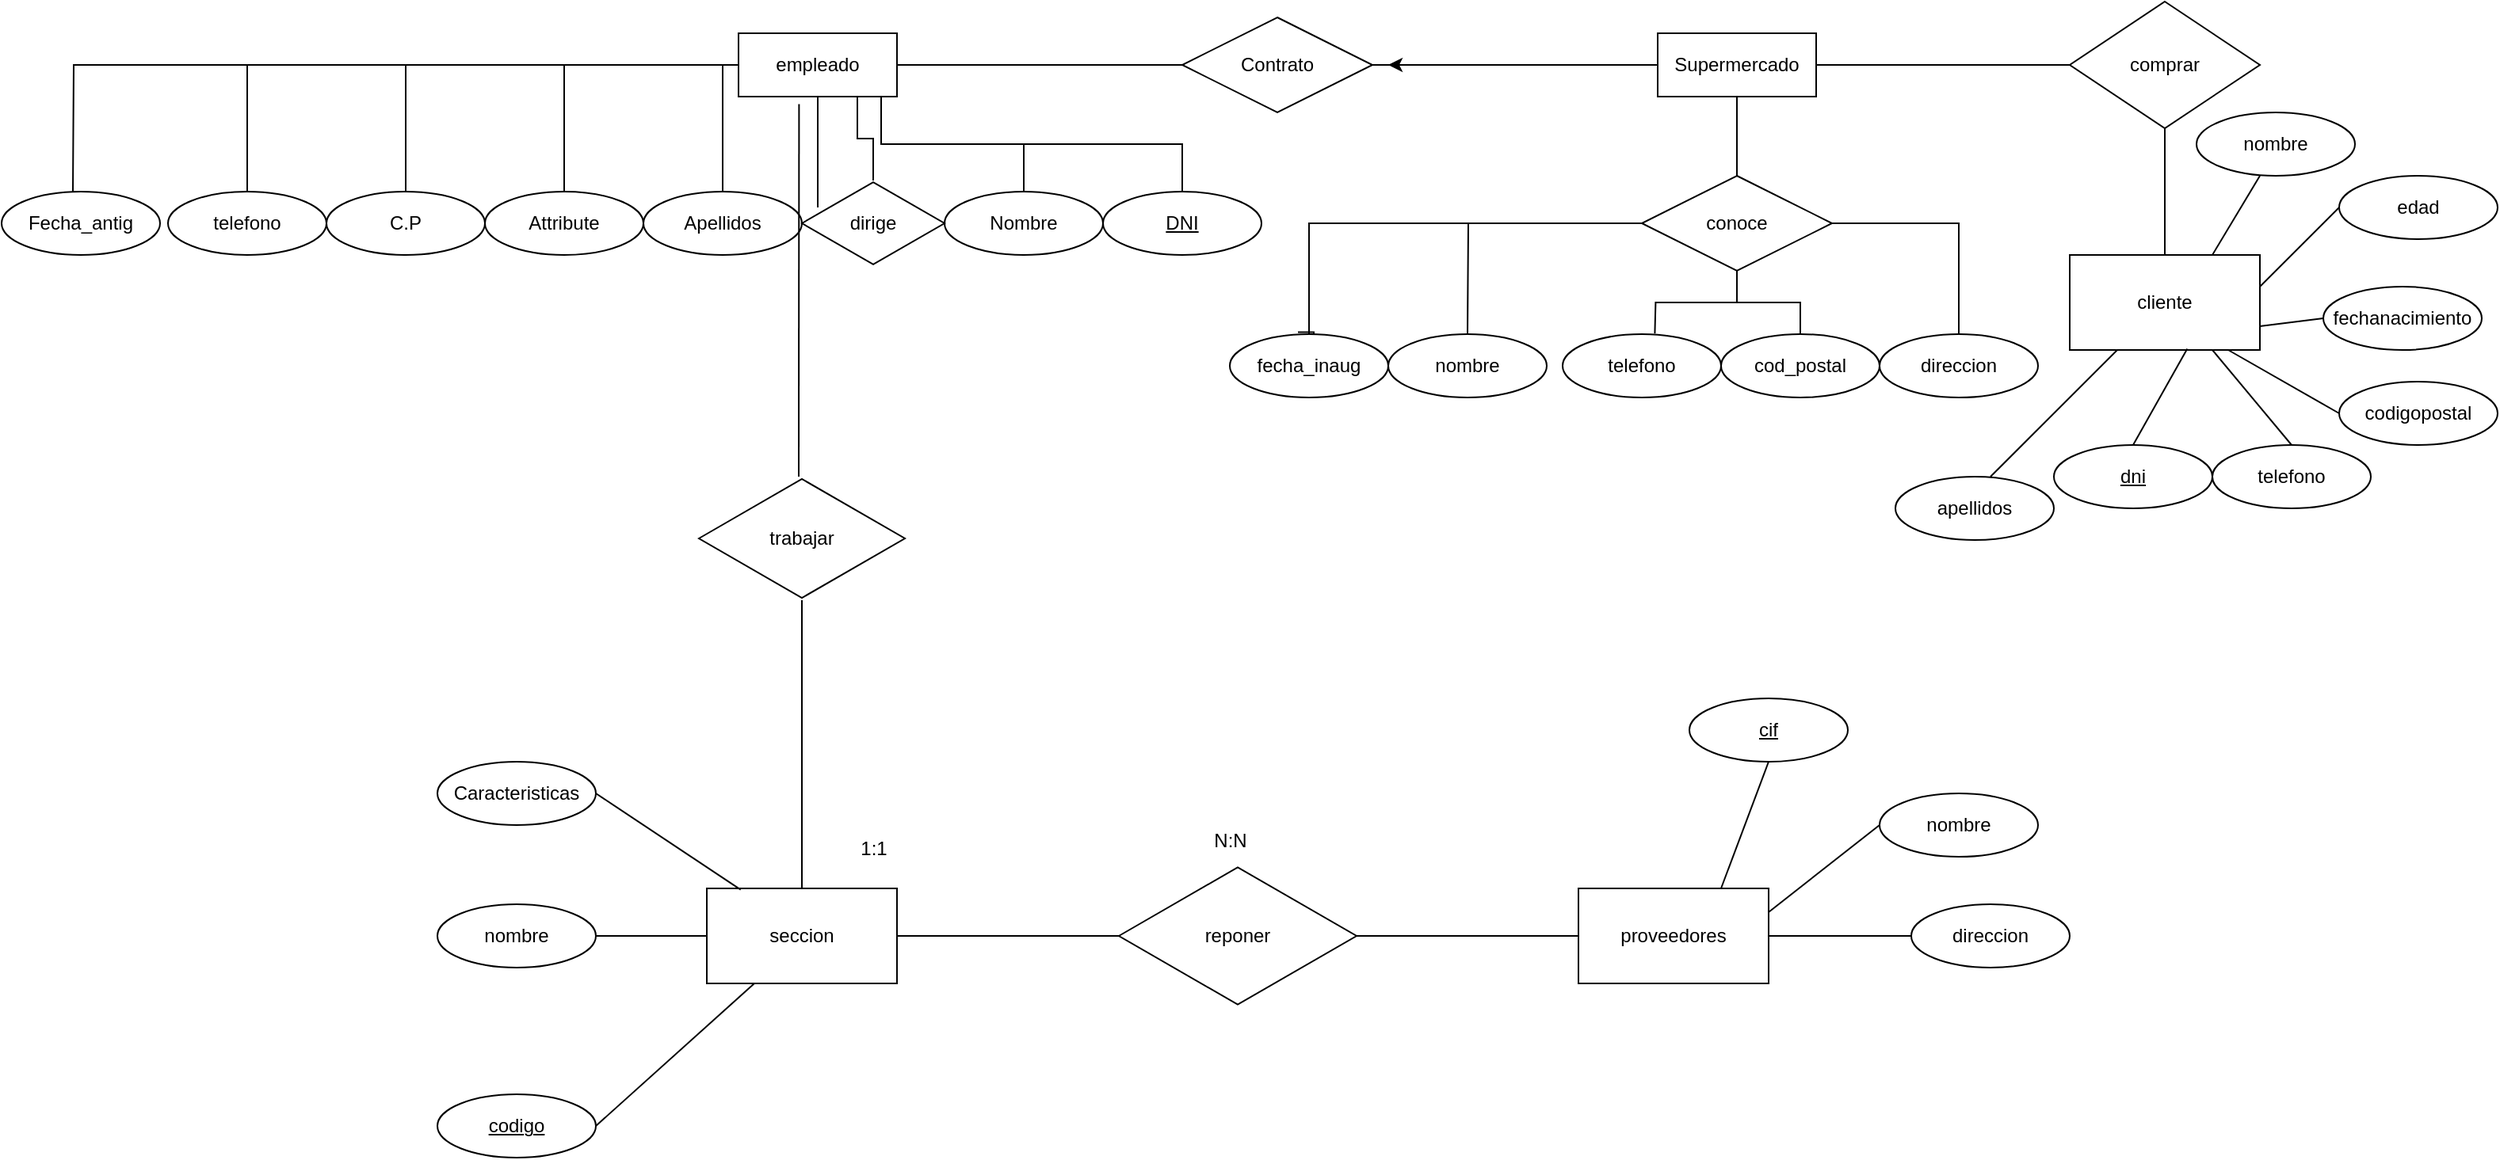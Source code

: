 <mxfile version="13.6.5">
    <diagram id="QuRUbI7MKvuBtGj8D1-y" name="Page-1">
        <mxGraphModel dx="1649" dy="615" grid="1" gridSize="10" guides="1" tooltips="1" connect="1" arrows="1" fold="1" page="1" pageScale="1" pageWidth="827" pageHeight="1169" math="0" shadow="0">
            <root>
                <mxCell id="0"/>
                <mxCell id="1" parent="0"/>
                <mxCell id="2" style="edgeStyle=orthogonalEdgeStyle;rounded=0;orthogonalLoop=1;jettySize=auto;html=1;" parent="1" source="25" edge="1">
                    <mxGeometry relative="1" as="geometry">
                        <mxPoint x="450" y="80" as="targetPoint"/>
                    </mxGeometry>
                </mxCell>
                <mxCell id="3" style="edgeStyle=orthogonalEdgeStyle;rounded=0;orthogonalLoop=1;jettySize=auto;html=1;entryX=0.5;entryY=0;entryDx=0;entryDy=0;endArrow=none;endFill=0;" parent="1" source="10" target="32" edge="1">
                    <mxGeometry relative="1" as="geometry">
                        <mxPoint x="190" y="160" as="targetPoint"/>
                        <Array as="points">
                            <mxPoint x="130" y="130"/>
                            <mxPoint x="320" y="130"/>
                        </Array>
                    </mxGeometry>
                </mxCell>
                <mxCell id="4" style="edgeStyle=orthogonalEdgeStyle;rounded=0;orthogonalLoop=1;jettySize=auto;html=1;endArrow=none;endFill=0;entryX=0.5;entryY=0;entryDx=0;entryDy=0;" parent="1" source="10" target="33" edge="1">
                    <mxGeometry relative="1" as="geometry">
                        <mxPoint x="120" y="160" as="targetPoint"/>
                        <Array as="points">
                            <mxPoint x="130" y="130"/>
                            <mxPoint x="220" y="130"/>
                        </Array>
                    </mxGeometry>
                </mxCell>
                <mxCell id="5" style="edgeStyle=orthogonalEdgeStyle;rounded=0;orthogonalLoop=1;jettySize=auto;html=1;endArrow=none;endFill=0;" parent="1" source="10" edge="1">
                    <mxGeometry relative="1" as="geometry">
                        <mxPoint x="30" y="160" as="targetPoint"/>
                        <Array as="points">
                            <mxPoint x="30" y="80"/>
                        </Array>
                    </mxGeometry>
                </mxCell>
                <mxCell id="6" style="edgeStyle=orthogonalEdgeStyle;rounded=0;orthogonalLoop=1;jettySize=auto;html=1;endArrow=none;endFill=0;entryX=0.5;entryY=0;entryDx=0;entryDy=0;" parent="1" source="10" target="30" edge="1">
                    <mxGeometry relative="1" as="geometry">
                        <mxPoint x="-80" y="160" as="targetPoint"/>
                        <Array as="points">
                            <mxPoint x="-70" y="80"/>
                        </Array>
                    </mxGeometry>
                </mxCell>
                <mxCell id="7" style="edgeStyle=orthogonalEdgeStyle;rounded=0;orthogonalLoop=1;jettySize=auto;html=1;entryX=0.5;entryY=0;entryDx=0;entryDy=0;endArrow=none;endFill=0;" parent="1" source="10" edge="1">
                    <mxGeometry relative="1" as="geometry">
                        <mxPoint x="-170" y="160" as="targetPoint"/>
                        <Array as="points">
                            <mxPoint x="-170" y="80"/>
                        </Array>
                    </mxGeometry>
                </mxCell>
                <mxCell id="8" style="edgeStyle=orthogonalEdgeStyle;rounded=0;orthogonalLoop=1;jettySize=auto;html=1;entryX=0.5;entryY=0;entryDx=0;entryDy=0;endArrow=none;endFill=0;" parent="1" source="10" edge="1">
                    <mxGeometry relative="1" as="geometry">
                        <mxPoint x="-270" y="160" as="targetPoint"/>
                        <Array as="points">
                            <mxPoint x="-270" y="80"/>
                        </Array>
                    </mxGeometry>
                </mxCell>
                <mxCell id="9" style="edgeStyle=orthogonalEdgeStyle;rounded=0;orthogonalLoop=1;jettySize=auto;html=1;endArrow=none;endFill=0;" parent="1" source="10" edge="1">
                    <mxGeometry relative="1" as="geometry">
                        <mxPoint x="-380" y="160" as="targetPoint"/>
                    </mxGeometry>
                </mxCell>
                <mxCell id="65" style="edgeStyle=orthogonalEdgeStyle;rounded=0;orthogonalLoop=1;jettySize=auto;html=1;entryX=0.111;entryY=0.315;entryDx=0;entryDy=0;entryPerimeter=0;endArrow=none;endFill=0;" parent="1" source="10" target="64" edge="1">
                    <mxGeometry relative="1" as="geometry"/>
                </mxCell>
                <mxCell id="10" value="&lt;font style=&quot;vertical-align: inherit&quot;&gt;&lt;font style=&quot;vertical-align: inherit&quot;&gt;empleado&lt;/font&gt;&lt;/font&gt;" style="whiteSpace=wrap;html=1;align=center;" parent="1" vertex="1">
                    <mxGeometry x="40" y="60" width="100" height="40" as="geometry"/>
                </mxCell>
                <mxCell id="11" style="edgeStyle=orthogonalEdgeStyle;rounded=0;orthogonalLoop=1;jettySize=auto;html=1;endArrow=none;endFill=0;" parent="1" source="25" edge="1">
                    <mxGeometry relative="1" as="geometry">
                        <mxPoint x="620" y="80" as="targetPoint"/>
                        <Array as="points">
                            <mxPoint x="420" y="80"/>
                            <mxPoint x="420" y="80"/>
                        </Array>
                    </mxGeometry>
                </mxCell>
                <mxCell id="12" style="edgeStyle=orthogonalEdgeStyle;rounded=0;orthogonalLoop=1;jettySize=auto;html=1;endArrow=none;endFill=0;" parent="1" source="13" edge="1">
                    <mxGeometry relative="1" as="geometry">
                        <mxPoint x="670" y="150" as="targetPoint"/>
                    </mxGeometry>
                </mxCell>
                <mxCell id="35" style="edgeStyle=orthogonalEdgeStyle;rounded=0;orthogonalLoop=1;jettySize=auto;html=1;endArrow=none;endFill=0;" parent="1" source="13" edge="1">
                    <mxGeometry relative="1" as="geometry">
                        <mxPoint x="880" y="80" as="targetPoint"/>
                    </mxGeometry>
                </mxCell>
                <mxCell id="13" value="Supermercado" style="whiteSpace=wrap;html=1;align=center;" parent="1" vertex="1">
                    <mxGeometry x="620" y="60" width="100" height="40" as="geometry"/>
                </mxCell>
                <mxCell id="14" style="edgeStyle=orthogonalEdgeStyle;rounded=0;orthogonalLoop=1;jettySize=auto;html=1;endArrow=none;endFill=0;entryX=0.5;entryY=0;entryDx=0;entryDy=0;" parent="1" source="19" target="41" edge="1">
                    <mxGeometry relative="1" as="geometry">
                        <mxPoint x="790" y="250" as="targetPoint"/>
                        <Array as="points">
                            <mxPoint x="810" y="180"/>
                        </Array>
                    </mxGeometry>
                </mxCell>
                <mxCell id="15" style="edgeStyle=orthogonalEdgeStyle;rounded=0;orthogonalLoop=1;jettySize=auto;html=1;endArrow=none;endFill=0;entryX=0.5;entryY=0;entryDx=0;entryDy=0;" parent="1" source="19" target="40" edge="1">
                    <mxGeometry relative="1" as="geometry">
                        <mxPoint x="710" y="240" as="targetPoint"/>
                    </mxGeometry>
                </mxCell>
                <mxCell id="16" style="edgeStyle=orthogonalEdgeStyle;rounded=0;orthogonalLoop=1;jettySize=auto;html=1;entryX=0.682;entryY=-0.01;entryDx=0;entryDy=0;entryPerimeter=0;endArrow=none;endFill=0;" parent="1" source="19" edge="1">
                    <mxGeometry relative="1" as="geometry">
                        <mxPoint x="618.2" y="249.6" as="targetPoint"/>
                    </mxGeometry>
                </mxCell>
                <mxCell id="17" style="edgeStyle=orthogonalEdgeStyle;rounded=0;orthogonalLoop=1;jettySize=auto;html=1;endArrow=none;endFill=0;" parent="1" source="19" edge="1">
                    <mxGeometry relative="1" as="geometry">
                        <mxPoint x="500" y="250" as="targetPoint"/>
                    </mxGeometry>
                </mxCell>
                <mxCell id="18" style="edgeStyle=orthogonalEdgeStyle;rounded=0;orthogonalLoop=1;jettySize=auto;html=1;endArrow=none;endFill=0;entryX=0.43;entryY=-0.03;entryDx=0;entryDy=0;entryPerimeter=0;" parent="1" source="19" target="34" edge="1">
                    <mxGeometry relative="1" as="geometry">
                        <mxPoint x="410" y="250" as="targetPoint"/>
                        <Array as="points">
                            <mxPoint x="400" y="180"/>
                            <mxPoint x="400" y="250"/>
                            <mxPoint x="403" y="250"/>
                        </Array>
                    </mxGeometry>
                </mxCell>
                <mxCell id="19" value="conoce" style="shape=rhombus;perimeter=rhombusPerimeter;whiteSpace=wrap;html=1;align=center;" parent="1" vertex="1">
                    <mxGeometry x="610" y="150" width="120" height="60" as="geometry"/>
                </mxCell>
                <mxCell id="25" value="&lt;font style=&quot;vertical-align: inherit&quot;&gt;&lt;font style=&quot;vertical-align: inherit&quot;&gt;Contrato&lt;/font&gt;&lt;/font&gt;" style="shape=rhombus;perimeter=rhombusPerimeter;whiteSpace=wrap;html=1;align=center;" parent="1" vertex="1">
                    <mxGeometry x="320" y="50" width="120" height="60" as="geometry"/>
                </mxCell>
                <mxCell id="26" style="edgeStyle=orthogonalEdgeStyle;rounded=0;orthogonalLoop=1;jettySize=auto;html=1;endArrow=none;endFill=0;" parent="1" source="10" target="25" edge="1">
                    <mxGeometry relative="1" as="geometry">
                        <mxPoint x="450" y="80" as="targetPoint"/>
                        <mxPoint x="140" y="80" as="sourcePoint"/>
                    </mxGeometry>
                </mxCell>
                <mxCell id="27" value="Fecha_antig" style="ellipse;whiteSpace=wrap;html=1;align=center;" parent="1" vertex="1">
                    <mxGeometry x="-425" y="160" width="100" height="40" as="geometry"/>
                </mxCell>
                <mxCell id="28" value="telefono" style="ellipse;whiteSpace=wrap;html=1;align=center;" parent="1" vertex="1">
                    <mxGeometry x="-320" y="160" width="100" height="40" as="geometry"/>
                </mxCell>
                <mxCell id="29" value="C.P" style="ellipse;whiteSpace=wrap;html=1;align=center;" parent="1" vertex="1">
                    <mxGeometry x="-220" y="160" width="100" height="40" as="geometry"/>
                </mxCell>
                <mxCell id="30" value="Attribute" style="ellipse;whiteSpace=wrap;html=1;align=center;" parent="1" vertex="1">
                    <mxGeometry x="-120" y="160" width="100" height="40" as="geometry"/>
                </mxCell>
                <mxCell id="31" value="Apellidos" style="ellipse;whiteSpace=wrap;html=1;align=center;" parent="1" vertex="1">
                    <mxGeometry x="-20" y="160" width="100" height="40" as="geometry"/>
                </mxCell>
                <mxCell id="32" value="DNI" style="ellipse;whiteSpace=wrap;html=1;align=center;fontStyle=4;" parent="1" vertex="1">
                    <mxGeometry x="270" y="160" width="100" height="40" as="geometry"/>
                </mxCell>
                <mxCell id="33" value="Nombre" style="ellipse;whiteSpace=wrap;html=1;align=center;" parent="1" vertex="1">
                    <mxGeometry x="170" y="160" width="100" height="40" as="geometry"/>
                </mxCell>
                <mxCell id="34" value="fecha_inaug" style="ellipse;whiteSpace=wrap;html=1;align=center;" parent="1" vertex="1">
                    <mxGeometry x="350" y="250" width="100" height="40" as="geometry"/>
                </mxCell>
                <mxCell id="42" style="edgeStyle=orthogonalEdgeStyle;rounded=0;orthogonalLoop=1;jettySize=auto;html=1;endArrow=none;endFill=0;" parent="1" source="36" edge="1">
                    <mxGeometry relative="1" as="geometry">
                        <mxPoint x="940" y="200" as="targetPoint"/>
                    </mxGeometry>
                </mxCell>
                <mxCell id="36" value="comprar" style="rhombus;whiteSpace=wrap;html=1;" parent="1" vertex="1">
                    <mxGeometry x="880" y="40" width="120" height="80" as="geometry"/>
                </mxCell>
                <mxCell id="38" value="nombre" style="ellipse;whiteSpace=wrap;html=1;align=center;newEdgeStyle={&quot;edgeStyle&quot;:&quot;entityRelationEdgeStyle&quot;,&quot;startArrow&quot;:&quot;none&quot;,&quot;endArrow&quot;:&quot;none&quot;,&quot;segment&quot;:10,&quot;curved&quot;:1};treeFolding=1;treeMoving=1;" parent="1" vertex="1">
                    <mxGeometry x="450" y="250" width="100" height="40" as="geometry"/>
                </mxCell>
                <mxCell id="39" value="telefono" style="ellipse;whiteSpace=wrap;html=1;align=center;newEdgeStyle={&quot;edgeStyle&quot;:&quot;entityRelationEdgeStyle&quot;,&quot;startArrow&quot;:&quot;none&quot;,&quot;endArrow&quot;:&quot;none&quot;,&quot;segment&quot;:10,&quot;curved&quot;:1};treeFolding=1;treeMoving=1;" parent="1" vertex="1" collapsed="1">
                    <mxGeometry x="560" y="250" width="100" height="40" as="geometry"/>
                </mxCell>
                <mxCell id="40" value="cod_postal" style="ellipse;whiteSpace=wrap;html=1;align=center;newEdgeStyle={&quot;edgeStyle&quot;:&quot;entityRelationEdgeStyle&quot;,&quot;startArrow&quot;:&quot;none&quot;,&quot;endArrow&quot;:&quot;none&quot;,&quot;segment&quot;:10,&quot;curved&quot;:1};treeFolding=1;treeMoving=1;" parent="1" vertex="1">
                    <mxGeometry x="660" y="250" width="100" height="40" as="geometry"/>
                </mxCell>
                <mxCell id="41" value="direccion" style="ellipse;whiteSpace=wrap;html=1;align=center;newEdgeStyle={&quot;edgeStyle&quot;:&quot;entityRelationEdgeStyle&quot;,&quot;startArrow&quot;:&quot;none&quot;,&quot;endArrow&quot;:&quot;none&quot;,&quot;segment&quot;:10,&quot;curved&quot;:1};treeFolding=1;treeMoving=1;" parent="1" vertex="1">
                    <mxGeometry x="760" y="250" width="100" height="40" as="geometry"/>
                </mxCell>
                <UserObject label="cliente" treeRoot="1" id="43">
                    <mxCell style="whiteSpace=wrap;html=1;align=center;treeFolding=1;treeMoving=1;newEdgeStyle={&quot;edgeStyle&quot;:&quot;elbowEdgeStyle&quot;,&quot;startArrow&quot;:&quot;none&quot;,&quot;endArrow&quot;:&quot;none&quot;};" parent="1" vertex="1">
                        <mxGeometry x="880" y="200" width="120" height="60" as="geometry"/>
                    </mxCell>
                </UserObject>
                <mxCell id="44" value="" style="endArrow=none;html=1;" parent="1" edge="1">
                    <mxGeometry width="50" height="50" relative="1" as="geometry">
                        <mxPoint x="1000" y="220" as="sourcePoint"/>
                        <mxPoint x="1050" y="170" as="targetPoint"/>
                    </mxGeometry>
                </mxCell>
                <mxCell id="45" value="edad" style="ellipse;whiteSpace=wrap;html=1;align=center;newEdgeStyle={&quot;edgeStyle&quot;:&quot;entityRelationEdgeStyle&quot;,&quot;startArrow&quot;:&quot;none&quot;,&quot;endArrow&quot;:&quot;none&quot;,&quot;segment&quot;:10,&quot;curved&quot;:1};treeFolding=1;treeMoving=1;" parent="1" vertex="1">
                    <mxGeometry x="1050" y="150" width="100" height="40" as="geometry"/>
                </mxCell>
                <mxCell id="46" value="" style="endArrow=none;html=1;entryX=1;entryY=0.75;entryDx=0;entryDy=0;" parent="1" target="43" edge="1">
                    <mxGeometry width="50" height="50" relative="1" as="geometry">
                        <mxPoint x="1040" y="240" as="sourcePoint"/>
                        <mxPoint x="1000" y="260" as="targetPoint"/>
                        <Array as="points"/>
                    </mxGeometry>
                </mxCell>
                <mxCell id="47" value="fechanacimiento" style="ellipse;whiteSpace=wrap;html=1;align=center;newEdgeStyle={&quot;edgeStyle&quot;:&quot;entityRelationEdgeStyle&quot;,&quot;startArrow&quot;:&quot;none&quot;,&quot;endArrow&quot;:&quot;none&quot;,&quot;segment&quot;:10,&quot;curved&quot;:1};treeFolding=1;treeMoving=1;" parent="1" vertex="1">
                    <mxGeometry x="1040" y="220" width="100" height="40" as="geometry"/>
                </mxCell>
                <mxCell id="48" value="" style="endArrow=none;html=1;" parent="1" edge="1">
                    <mxGeometry width="50" height="50" relative="1" as="geometry">
                        <mxPoint x="1050" y="300" as="sourcePoint"/>
                        <mxPoint x="980" y="260" as="targetPoint"/>
                    </mxGeometry>
                </mxCell>
                <mxCell id="49" value="codigopostal" style="ellipse;whiteSpace=wrap;html=1;align=center;newEdgeStyle={&quot;edgeStyle&quot;:&quot;entityRelationEdgeStyle&quot;,&quot;startArrow&quot;:&quot;none&quot;,&quot;endArrow&quot;:&quot;none&quot;,&quot;segment&quot;:10,&quot;curved&quot;:1};treeFolding=1;treeMoving=1;" parent="1" vertex="1">
                    <mxGeometry x="1050" y="280" width="100" height="40" as="geometry"/>
                </mxCell>
                <mxCell id="50" value="" style="endArrow=none;html=1;exitX=0.5;exitY=0;exitDx=0;exitDy=0;" parent="1" source="51" edge="1">
                    <mxGeometry width="50" height="50" relative="1" as="geometry">
                        <mxPoint x="970" y="320" as="sourcePoint"/>
                        <mxPoint x="970" y="260" as="targetPoint"/>
                    </mxGeometry>
                </mxCell>
                <mxCell id="51" value="telefono" style="ellipse;whiteSpace=wrap;html=1;align=center;newEdgeStyle={&quot;edgeStyle&quot;:&quot;entityRelationEdgeStyle&quot;,&quot;startArrow&quot;:&quot;none&quot;,&quot;endArrow&quot;:&quot;none&quot;,&quot;segment&quot;:10,&quot;curved&quot;:1};treeFolding=1;treeMoving=1;" parent="1" vertex="1">
                    <mxGeometry x="970" y="320" width="100" height="40" as="geometry"/>
                </mxCell>
                <mxCell id="52" value="" style="endArrow=none;html=1;entryX=0.618;entryY=0.987;entryDx=0;entryDy=0;entryPerimeter=0;exitX=0.5;exitY=0;exitDx=0;exitDy=0;" parent="1" source="53" target="43" edge="1">
                    <mxGeometry width="50" height="50" relative="1" as="geometry">
                        <mxPoint x="940" y="320" as="sourcePoint"/>
                        <mxPoint x="960" y="260" as="targetPoint"/>
                    </mxGeometry>
                </mxCell>
                <mxCell id="53" value="&lt;u&gt;dni&lt;/u&gt;" style="ellipse;whiteSpace=wrap;html=1;align=center;newEdgeStyle={&quot;edgeStyle&quot;:&quot;entityRelationEdgeStyle&quot;,&quot;startArrow&quot;:&quot;none&quot;,&quot;endArrow&quot;:&quot;none&quot;,&quot;segment&quot;:10,&quot;curved&quot;:1};treeFolding=1;treeMoving=1;" parent="1" vertex="1">
                    <mxGeometry x="870" y="320" width="100" height="40" as="geometry"/>
                </mxCell>
                <mxCell id="54" value="" style="endArrow=none;html=1;" parent="1" edge="1">
                    <mxGeometry width="50" height="50" relative="1" as="geometry">
                        <mxPoint x="830" y="340" as="sourcePoint"/>
                        <mxPoint x="910" y="260" as="targetPoint"/>
                    </mxGeometry>
                </mxCell>
                <mxCell id="55" value="apellidos" style="ellipse;whiteSpace=wrap;html=1;align=center;newEdgeStyle={&quot;edgeStyle&quot;:&quot;entityRelationEdgeStyle&quot;,&quot;startArrow&quot;:&quot;none&quot;,&quot;endArrow&quot;:&quot;none&quot;,&quot;segment&quot;:10,&quot;curved&quot;:1};treeFolding=1;treeMoving=1;" parent="1" vertex="1">
                    <mxGeometry x="770" y="340" width="100" height="40" as="geometry"/>
                </mxCell>
                <mxCell id="57" value="" style="endArrow=none;html=1;" parent="1" edge="1">
                    <mxGeometry width="50" height="50" relative="1" as="geometry">
                        <mxPoint x="970" y="200" as="sourcePoint"/>
                        <mxPoint x="1000" y="150" as="targetPoint"/>
                    </mxGeometry>
                </mxCell>
                <mxCell id="58" value="nombre" style="ellipse;whiteSpace=wrap;html=1;align=center;newEdgeStyle={&quot;edgeStyle&quot;:&quot;entityRelationEdgeStyle&quot;,&quot;startArrow&quot;:&quot;none&quot;,&quot;endArrow&quot;:&quot;none&quot;,&quot;segment&quot;:10,&quot;curved&quot;:1};treeFolding=1;treeMoving=1;" parent="1" vertex="1">
                    <mxGeometry x="960" y="110" width="100" height="40" as="geometry"/>
                </mxCell>
                <mxCell id="60" value="" style="endArrow=none;html=1;entryX=0.382;entryY=1.12;entryDx=0;entryDy=0;entryPerimeter=0;" parent="1" target="10" edge="1">
                    <mxGeometry width="50" height="50" relative="1" as="geometry">
                        <mxPoint x="78" y="340" as="sourcePoint"/>
                        <mxPoint x="110" y="100" as="targetPoint"/>
                    </mxGeometry>
                </mxCell>
                <mxCell id="66" style="edgeStyle=orthogonalEdgeStyle;rounded=0;orthogonalLoop=1;jettySize=auto;html=1;entryX=0.75;entryY=1;entryDx=0;entryDy=0;endArrow=none;endFill=0;" parent="1" source="64" target="10" edge="1">
                    <mxGeometry relative="1" as="geometry"/>
                </mxCell>
                <mxCell id="64" value="dirige" style="html=1;whiteSpace=wrap;aspect=fixed;shape=isoRectangle;" parent="1" vertex="1">
                    <mxGeometry x="80" y="153" width="90" height="54" as="geometry"/>
                </mxCell>
                <mxCell id="68" style="edgeStyle=orthogonalEdgeStyle;rounded=0;orthogonalLoop=1;jettySize=auto;html=1;endArrow=none;endFill=0;entryX=0.5;entryY=0;entryDx=0;entryDy=0;" parent="1" source="67" edge="1" target="69">
                    <mxGeometry relative="1" as="geometry">
                        <mxPoint x="80" y="590" as="targetPoint"/>
                    </mxGeometry>
                </mxCell>
                <mxCell id="67" value="trabajar" style="html=1;whiteSpace=wrap;aspect=fixed;shape=isoRectangle;" parent="1" vertex="1">
                    <mxGeometry x="15" y="340" width="130" height="78" as="geometry"/>
                </mxCell>
                <mxCell id="72" style="edgeStyle=orthogonalEdgeStyle;rounded=0;orthogonalLoop=1;jettySize=auto;html=1;endArrow=none;endFill=0;" parent="1" source="69" edge="1">
                    <mxGeometry relative="1" as="geometry">
                        <mxPoint x="-50" y="630" as="targetPoint"/>
                    </mxGeometry>
                </mxCell>
                <mxCell id="76" style="edgeStyle=orthogonalEdgeStyle;rounded=0;orthogonalLoop=1;jettySize=auto;html=1;endArrow=none;endFill=0;" parent="1" source="69" edge="1">
                    <mxGeometry relative="1" as="geometry">
                        <mxPoint x="280" y="630" as="targetPoint"/>
                    </mxGeometry>
                </mxCell>
                <UserObject label="seccion" treeRoot="1" id="69">
                    <mxCell style="whiteSpace=wrap;html=1;align=center;treeFolding=1;treeMoving=1;newEdgeStyle={&quot;edgeStyle&quot;:&quot;elbowEdgeStyle&quot;,&quot;startArrow&quot;:&quot;none&quot;,&quot;endArrow&quot;:&quot;none&quot;};" parent="1" vertex="1">
                        <mxGeometry x="20" y="600" width="120" height="60" as="geometry"/>
                    </mxCell>
                </UserObject>
                <mxCell id="70" value="" style="endArrow=none;html=1;exitX=1;exitY=0.5;exitDx=0;exitDy=0;" parent="1" edge="1" source="71">
                    <mxGeometry width="50" height="50" relative="1" as="geometry">
                        <mxPoint x="-40" y="750" as="sourcePoint"/>
                        <mxPoint x="50" y="660" as="targetPoint"/>
                    </mxGeometry>
                </mxCell>
                <mxCell id="71" value="&lt;u&gt;codigo&lt;/u&gt;" style="ellipse;whiteSpace=wrap;html=1;align=center;newEdgeStyle={&quot;edgeStyle&quot;:&quot;entityRelationEdgeStyle&quot;,&quot;startArrow&quot;:&quot;none&quot;,&quot;endArrow&quot;:&quot;none&quot;,&quot;segment&quot;:10,&quot;curved&quot;:1};treeFolding=1;treeMoving=1;" parent="1" vertex="1">
                    <mxGeometry x="-150" y="730" width="100" height="40" as="geometry"/>
                </mxCell>
                <mxCell id="73" value="nombre" style="ellipse;whiteSpace=wrap;html=1;align=center;newEdgeStyle={&quot;edgeStyle&quot;:&quot;entityRelationEdgeStyle&quot;,&quot;startArrow&quot;:&quot;none&quot;,&quot;endArrow&quot;:&quot;none&quot;,&quot;segment&quot;:10,&quot;curved&quot;:1};treeFolding=1;treeMoving=1;" parent="1" vertex="1">
                    <mxGeometry x="-150" y="610" width="100" height="40" as="geometry"/>
                </mxCell>
                <mxCell id="74" value="" style="endArrow=none;html=1;exitX=0.178;exitY=0.013;exitDx=0;exitDy=0;exitPerimeter=0;" parent="1" source="69" edge="1">
                    <mxGeometry width="50" height="50" relative="1" as="geometry">
                        <mxPoint x="20" y="600" as="sourcePoint"/>
                        <mxPoint x="-50" y="540" as="targetPoint"/>
                    </mxGeometry>
                </mxCell>
                <mxCell id="75" value="Caracteristicas" style="ellipse;whiteSpace=wrap;html=1;align=center;newEdgeStyle={&quot;edgeStyle&quot;:&quot;entityRelationEdgeStyle&quot;,&quot;startArrow&quot;:&quot;none&quot;,&quot;endArrow&quot;:&quot;none&quot;,&quot;segment&quot;:10,&quot;curved&quot;:1};treeFolding=1;treeMoving=1;" parent="1" vertex="1">
                    <mxGeometry x="-150" y="520" width="100" height="40" as="geometry"/>
                </mxCell>
                <mxCell id="78" style="edgeStyle=orthogonalEdgeStyle;rounded=0;orthogonalLoop=1;jettySize=auto;html=1;endArrow=none;endFill=0;" parent="1" source="77" edge="1">
                    <mxGeometry relative="1" as="geometry">
                        <mxPoint x="570" y="630" as="targetPoint"/>
                    </mxGeometry>
                </mxCell>
                <mxCell id="77" value="reponer" style="html=1;whiteSpace=wrap;aspect=fixed;shape=isoRectangle;" parent="1" vertex="1">
                    <mxGeometry x="280" y="585" width="150" height="90" as="geometry"/>
                </mxCell>
                <mxCell id="85" style="edgeStyle=orthogonalEdgeStyle;rounded=0;orthogonalLoop=1;jettySize=auto;html=1;endArrow=none;endFill=0;" parent="1" source="79" edge="1">
                    <mxGeometry relative="1" as="geometry">
                        <mxPoint x="780" y="630" as="targetPoint"/>
                    </mxGeometry>
                </mxCell>
                <UserObject label="proveedores" treeRoot="1" id="79">
                    <mxCell style="whiteSpace=wrap;html=1;align=center;treeFolding=1;treeMoving=1;newEdgeStyle={&quot;edgeStyle&quot;:&quot;elbowEdgeStyle&quot;,&quot;startArrow&quot;:&quot;none&quot;,&quot;endArrow&quot;:&quot;none&quot;};" parent="1" vertex="1">
                        <mxGeometry x="570" y="600" width="120" height="60" as="geometry"/>
                    </mxCell>
                </UserObject>
                <mxCell id="81" value="" style="endArrow=none;html=1;exitX=0.75;exitY=0;exitDx=0;exitDy=0;" parent="1" source="79" edge="1">
                    <mxGeometry width="50" height="50" relative="1" as="geometry">
                        <mxPoint x="630" y="600" as="sourcePoint"/>
                        <mxPoint x="690" y="520" as="targetPoint"/>
                    </mxGeometry>
                </mxCell>
                <mxCell id="82" value="&lt;u&gt;cif&lt;/u&gt;" style="ellipse;whiteSpace=wrap;html=1;align=center;newEdgeStyle={&quot;edgeStyle&quot;:&quot;entityRelationEdgeStyle&quot;,&quot;startArrow&quot;:&quot;none&quot;,&quot;endArrow&quot;:&quot;none&quot;,&quot;segment&quot;:10,&quot;curved&quot;:1};treeFolding=1;treeMoving=1;" parent="1" vertex="1">
                    <mxGeometry x="640" y="480" width="100" height="40" as="geometry"/>
                </mxCell>
                <mxCell id="83" value="" style="endArrow=none;html=1;exitX=1;exitY=0.25;exitDx=0;exitDy=0;" parent="1" source="79" edge="1">
                    <mxGeometry width="50" height="50" relative="1" as="geometry">
                        <mxPoint x="690" y="650" as="sourcePoint"/>
                        <mxPoint x="760" y="560" as="targetPoint"/>
                    </mxGeometry>
                </mxCell>
                <mxCell id="84" value="nombre" style="ellipse;whiteSpace=wrap;html=1;align=center;newEdgeStyle={&quot;edgeStyle&quot;:&quot;entityRelationEdgeStyle&quot;,&quot;startArrow&quot;:&quot;none&quot;,&quot;endArrow&quot;:&quot;none&quot;,&quot;segment&quot;:10,&quot;curved&quot;:1};treeFolding=1;treeMoving=1;" parent="1" vertex="1">
                    <mxGeometry x="760" y="540" width="100" height="40" as="geometry"/>
                </mxCell>
                <mxCell id="86" value="direccion" style="ellipse;whiteSpace=wrap;html=1;align=center;newEdgeStyle={&quot;edgeStyle&quot;:&quot;entityRelationEdgeStyle&quot;,&quot;startArrow&quot;:&quot;none&quot;,&quot;endArrow&quot;:&quot;none&quot;,&quot;segment&quot;:10,&quot;curved&quot;:1};treeFolding=1;treeMoving=1;" parent="1" vertex="1">
                    <mxGeometry x="780" y="610" width="100" height="40" as="geometry"/>
                </mxCell>
                <mxCell id="87" value="1:1" style="text;html=1;align=center;verticalAlign=middle;resizable=0;points=[];autosize=1;" parent="1" vertex="1">
                    <mxGeometry x="110" y="565" width="30" height="20" as="geometry"/>
                </mxCell>
                <mxCell id="90" value="N:N" style="text;html=1;align=center;verticalAlign=middle;resizable=0;points=[];autosize=1;" parent="1" vertex="1">
                    <mxGeometry x="330" y="560" width="40" height="20" as="geometry"/>
                </mxCell>
            </root>
        </mxGraphModel>
    </diagram>
</mxfile>